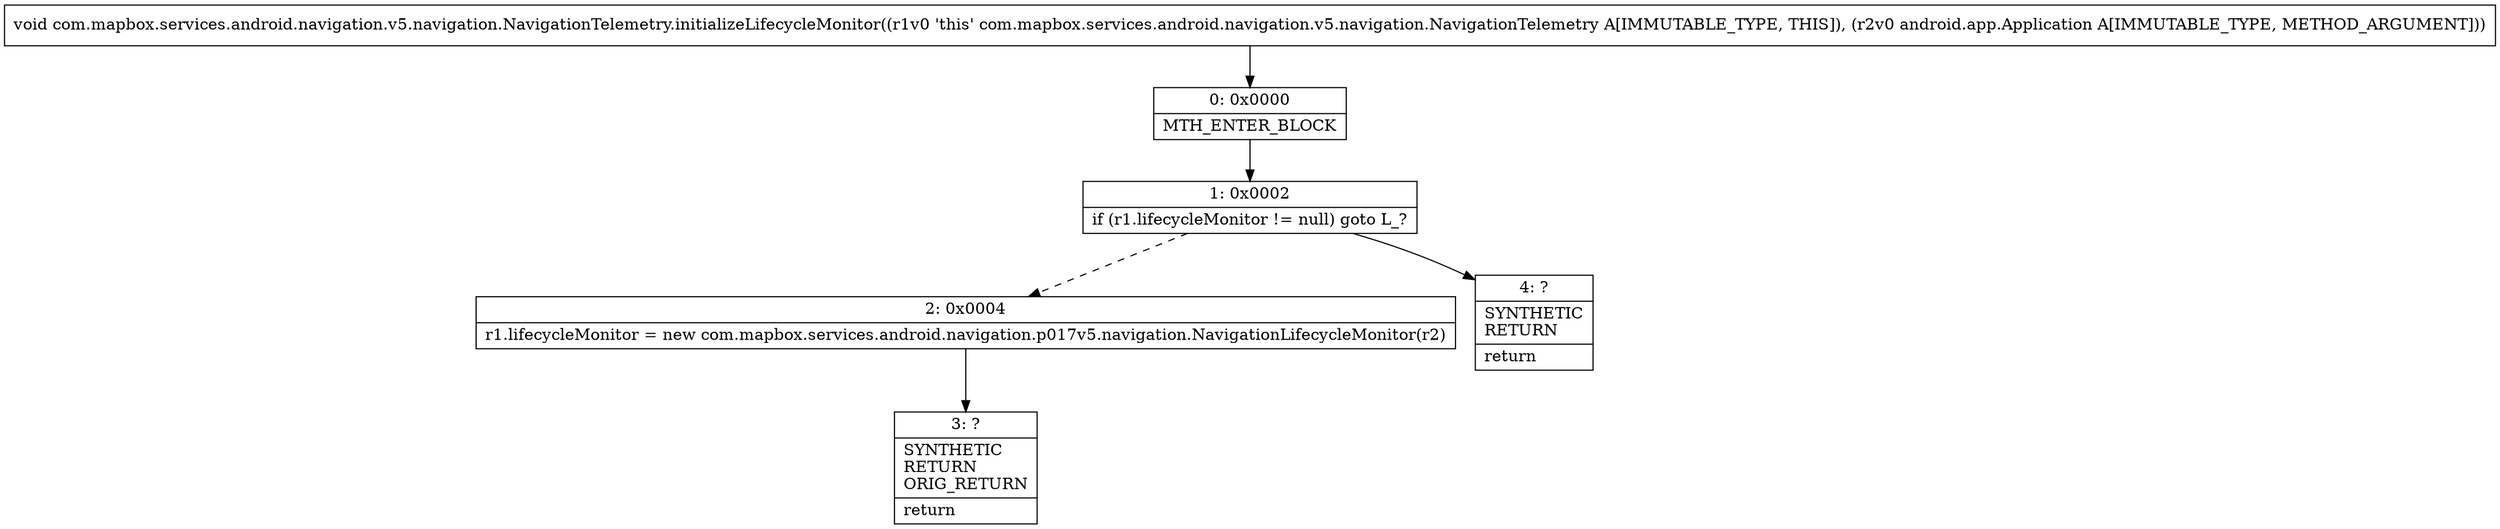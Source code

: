 digraph "CFG forcom.mapbox.services.android.navigation.v5.navigation.NavigationTelemetry.initializeLifecycleMonitor(Landroid\/app\/Application;)V" {
Node_0 [shape=record,label="{0\:\ 0x0000|MTH_ENTER_BLOCK\l}"];
Node_1 [shape=record,label="{1\:\ 0x0002|if (r1.lifecycleMonitor != null) goto L_?\l}"];
Node_2 [shape=record,label="{2\:\ 0x0004|r1.lifecycleMonitor = new com.mapbox.services.android.navigation.p017v5.navigation.NavigationLifecycleMonitor(r2)\l}"];
Node_3 [shape=record,label="{3\:\ ?|SYNTHETIC\lRETURN\lORIG_RETURN\l|return\l}"];
Node_4 [shape=record,label="{4\:\ ?|SYNTHETIC\lRETURN\l|return\l}"];
MethodNode[shape=record,label="{void com.mapbox.services.android.navigation.v5.navigation.NavigationTelemetry.initializeLifecycleMonitor((r1v0 'this' com.mapbox.services.android.navigation.v5.navigation.NavigationTelemetry A[IMMUTABLE_TYPE, THIS]), (r2v0 android.app.Application A[IMMUTABLE_TYPE, METHOD_ARGUMENT])) }"];
MethodNode -> Node_0;
Node_0 -> Node_1;
Node_1 -> Node_2[style=dashed];
Node_1 -> Node_4;
Node_2 -> Node_3;
}


